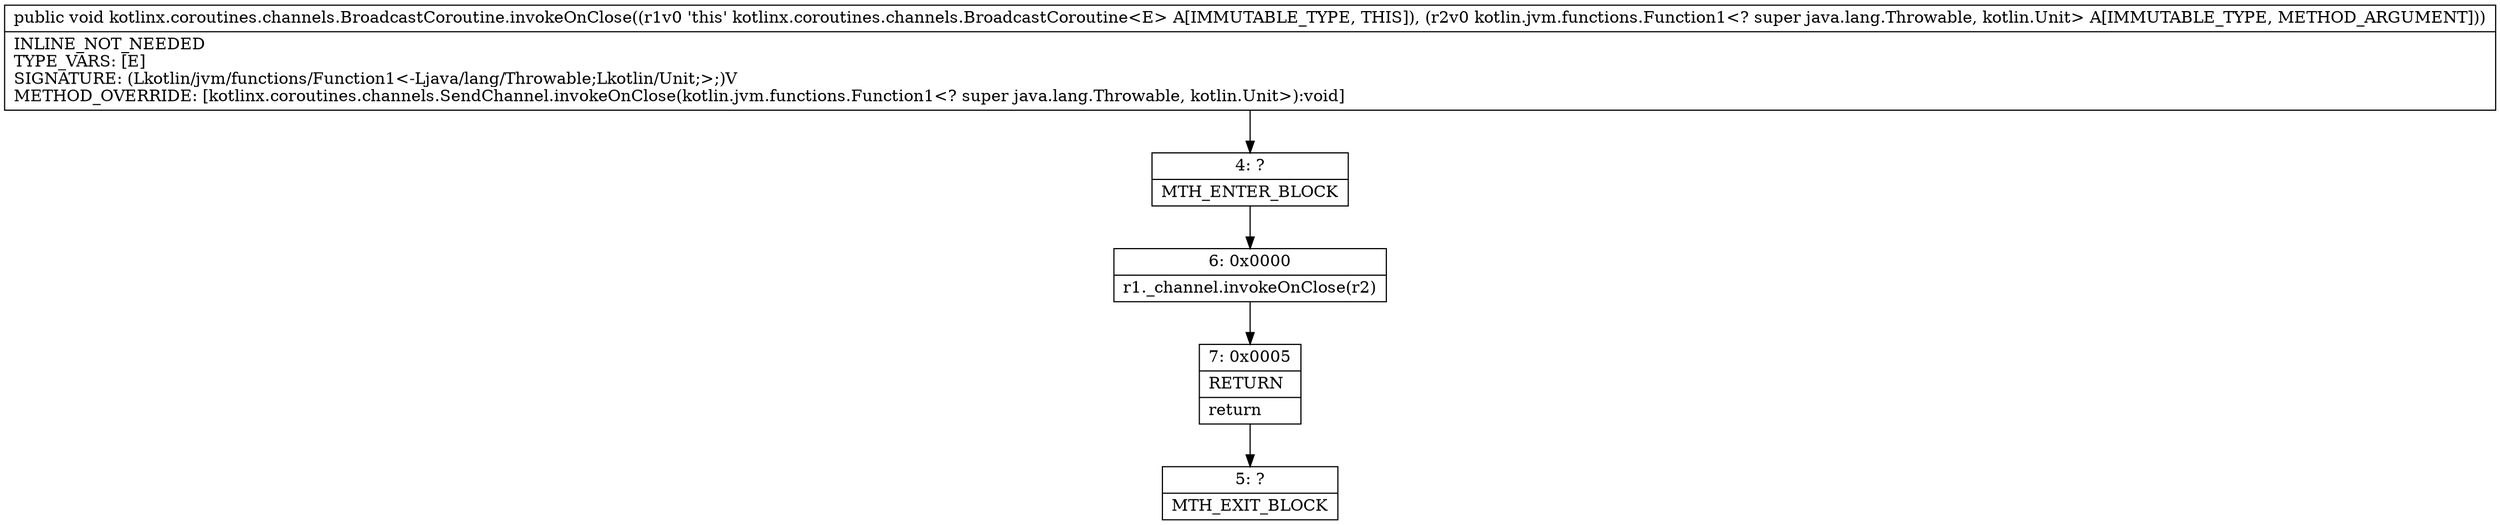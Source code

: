 digraph "CFG forkotlinx.coroutines.channels.BroadcastCoroutine.invokeOnClose(Lkotlin\/jvm\/functions\/Function1;)V" {
Node_4 [shape=record,label="{4\:\ ?|MTH_ENTER_BLOCK\l}"];
Node_6 [shape=record,label="{6\:\ 0x0000|r1._channel.invokeOnClose(r2)\l}"];
Node_7 [shape=record,label="{7\:\ 0x0005|RETURN\l|return\l}"];
Node_5 [shape=record,label="{5\:\ ?|MTH_EXIT_BLOCK\l}"];
MethodNode[shape=record,label="{public void kotlinx.coroutines.channels.BroadcastCoroutine.invokeOnClose((r1v0 'this' kotlinx.coroutines.channels.BroadcastCoroutine\<E\> A[IMMUTABLE_TYPE, THIS]), (r2v0 kotlin.jvm.functions.Function1\<? super java.lang.Throwable, kotlin.Unit\> A[IMMUTABLE_TYPE, METHOD_ARGUMENT]))  | INLINE_NOT_NEEDED\lTYPE_VARS: [E]\lSIGNATURE: (Lkotlin\/jvm\/functions\/Function1\<\-Ljava\/lang\/Throwable;Lkotlin\/Unit;\>;)V\lMETHOD_OVERRIDE: [kotlinx.coroutines.channels.SendChannel.invokeOnClose(kotlin.jvm.functions.Function1\<? super java.lang.Throwable, kotlin.Unit\>):void]\l}"];
MethodNode -> Node_4;Node_4 -> Node_6;
Node_6 -> Node_7;
Node_7 -> Node_5;
}

